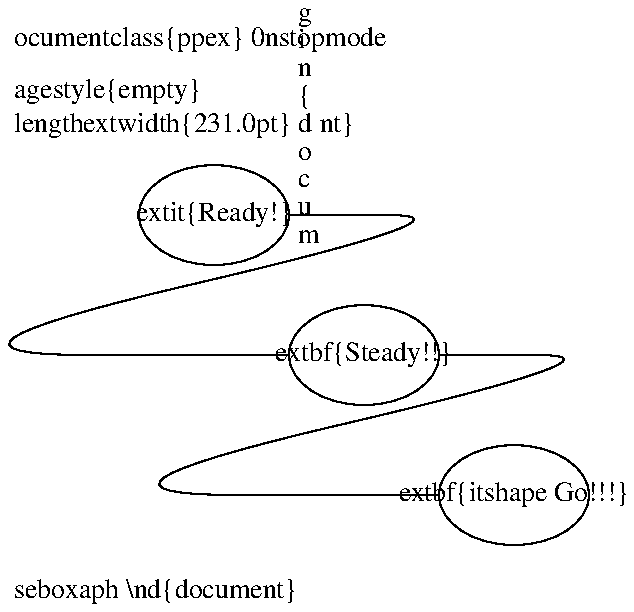 \documentclass{ppex}
\nonstopmode

\pagestyle{empty}
\setlength\textwidth{231.0pt}
\begin{document}
\ResetPreambleCommands
\ReadyForTheFray

.PS
ellipse "\textit{Ready!}"
spline right 1i then down 0.7i \
       left 3i then right 2i
ellipse "\textbf{Steady!!}"
spline right 1i then down 0.7i \
       left 3i then right 2i
ellipse "\textbf{\itshape Go!!!}"
.PE

\usebox\graph
\end{document}

